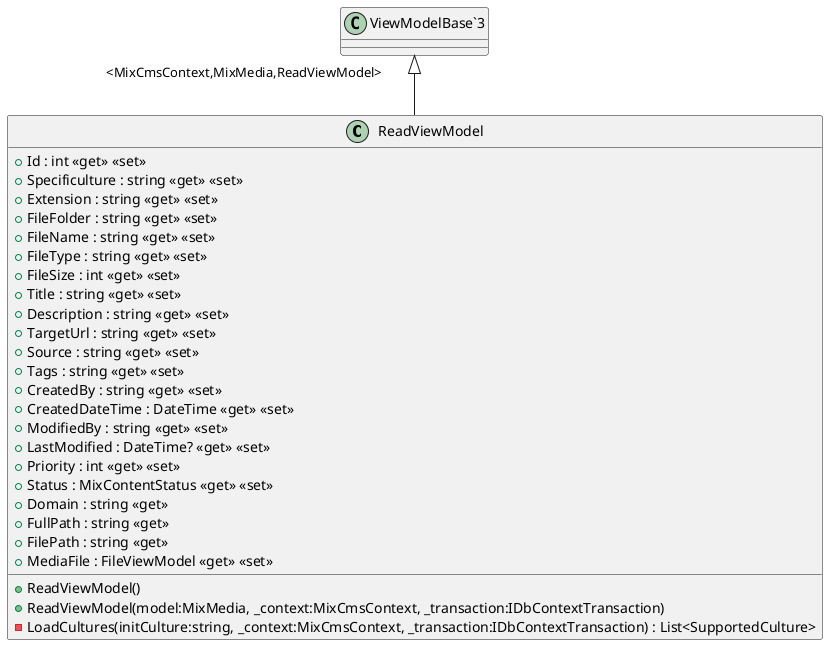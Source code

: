 @startuml
class ReadViewModel {
    + Id : int <<get>> <<set>>
    + Specificulture : string <<get>> <<set>>
    + Extension : string <<get>> <<set>>
    + FileFolder : string <<get>> <<set>>
    + FileName : string <<get>> <<set>>
    + FileType : string <<get>> <<set>>
    + FileSize : int <<get>> <<set>>
    + Title : string <<get>> <<set>>
    + Description : string <<get>> <<set>>
    + TargetUrl : string <<get>> <<set>>
    + Source : string <<get>> <<set>>
    + Tags : string <<get>> <<set>>
    + CreatedBy : string <<get>> <<set>>
    + CreatedDateTime : DateTime <<get>> <<set>>
    + ModifiedBy : string <<get>> <<set>>
    + LastModified : DateTime? <<get>> <<set>>
    + Priority : int <<get>> <<set>>
    + Status : MixContentStatus <<get>> <<set>>
    + Domain : string <<get>>
    + FullPath : string <<get>>
    + FilePath : string <<get>>
    + MediaFile : FileViewModel <<get>> <<set>>
    + ReadViewModel()
    + ReadViewModel(model:MixMedia, _context:MixCmsContext, _transaction:IDbContextTransaction)
    - LoadCultures(initCulture:string, _context:MixCmsContext, _transaction:IDbContextTransaction) : List<SupportedCulture>
}
"ViewModelBase`3" "<MixCmsContext,MixMedia,ReadViewModel>" <|-- ReadViewModel
@enduml
